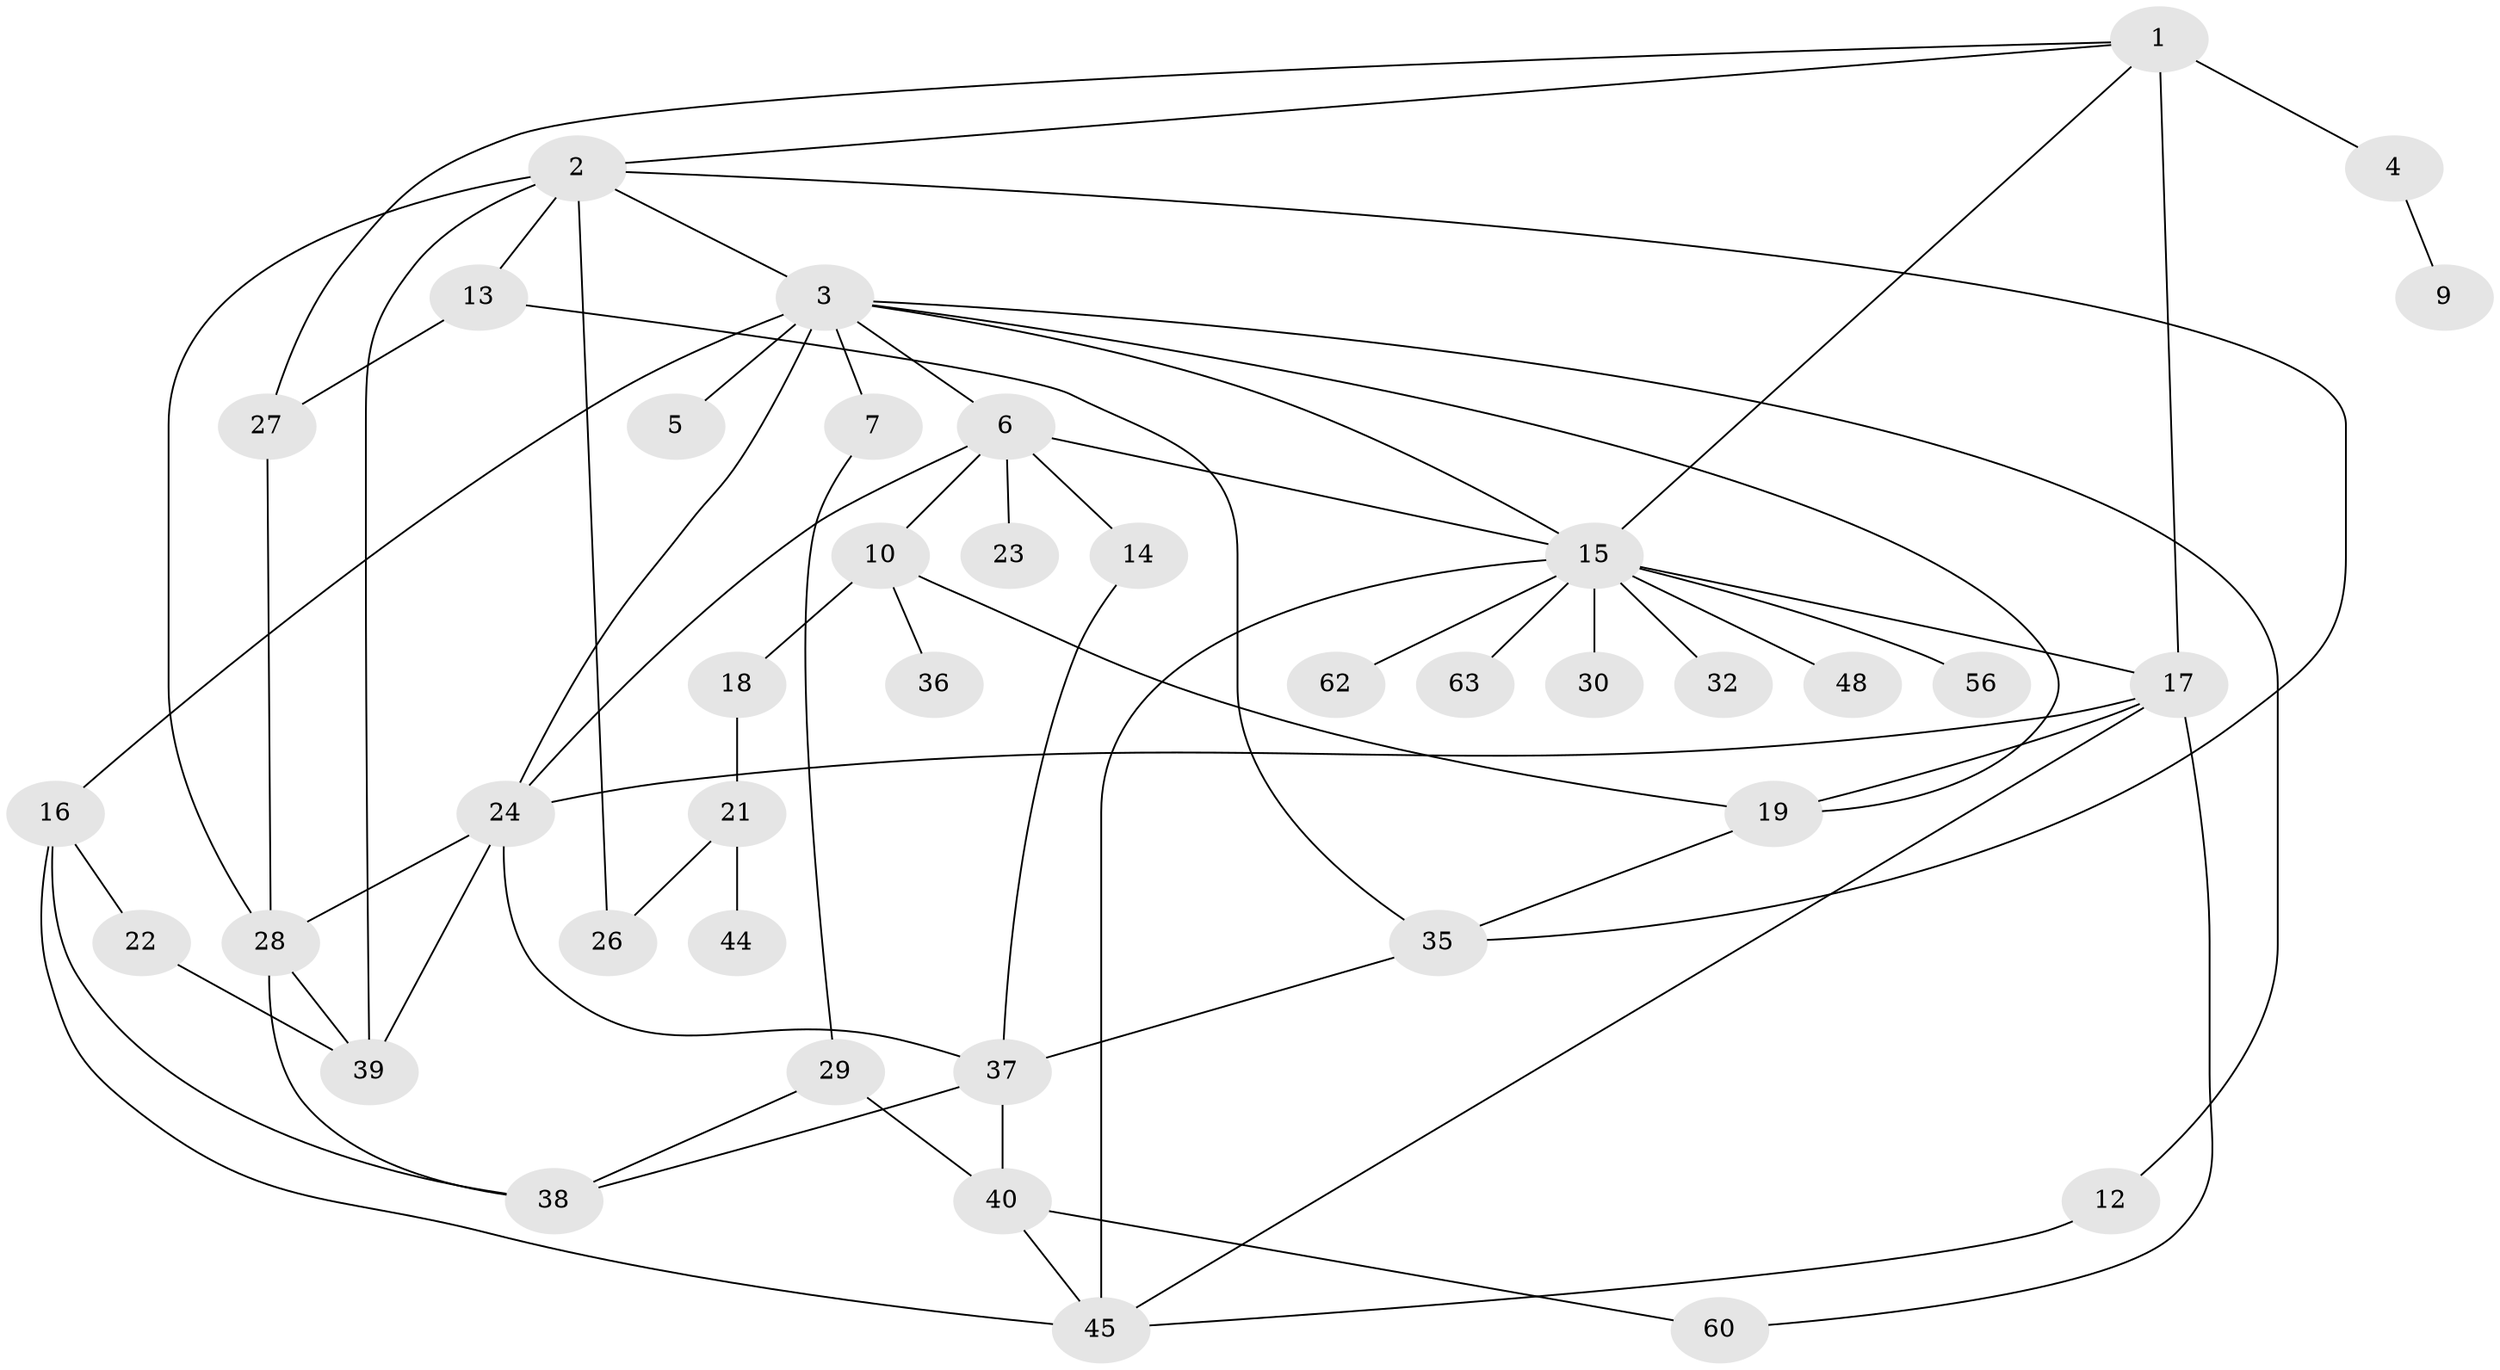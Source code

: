 // original degree distribution, {6: 0.047619047619047616, 9: 0.015873015873015872, 2: 0.25396825396825395, 4: 0.12698412698412698, 3: 0.2857142857142857, 1: 0.20634920634920634, 5: 0.047619047619047616, 7: 0.015873015873015872}
// Generated by graph-tools (version 1.1) at 2025/41/03/06/25 10:41:27]
// undirected, 40 vertices, 66 edges
graph export_dot {
graph [start="1"]
  node [color=gray90,style=filled];
  1 [super="+58"];
  2 [super="+8"];
  3 [super="+46"];
  4;
  5 [super="+41"];
  6 [super="+11"];
  7 [super="+20"];
  9;
  10 [super="+31"];
  12;
  13 [super="+52"];
  14;
  15 [super="+25"];
  16 [super="+33"];
  17 [super="+49"];
  18 [super="+54"];
  19 [super="+55"];
  21 [super="+57"];
  22;
  23;
  24 [super="+34"];
  26;
  27;
  28 [super="+53"];
  29;
  30;
  32 [super="+61"];
  35 [super="+59"];
  36;
  37 [super="+43"];
  38 [super="+47"];
  39 [super="+50"];
  40 [super="+42"];
  44;
  45 [super="+51"];
  48;
  56;
  60;
  62;
  63;
  1 -- 2;
  1 -- 4;
  1 -- 17;
  1 -- 27;
  1 -- 15;
  2 -- 3;
  2 -- 13;
  2 -- 39;
  2 -- 26;
  2 -- 28;
  2 -- 35;
  3 -- 5 [weight=2];
  3 -- 6;
  3 -- 7;
  3 -- 12;
  3 -- 15;
  3 -- 16;
  3 -- 24;
  3 -- 19;
  4 -- 9;
  6 -- 10;
  6 -- 15;
  6 -- 24;
  6 -- 23;
  6 -- 14;
  7 -- 29;
  10 -- 18;
  10 -- 36;
  10 -- 19;
  12 -- 45;
  13 -- 27;
  13 -- 35;
  14 -- 37;
  15 -- 30;
  15 -- 56;
  15 -- 62;
  15 -- 32;
  15 -- 48;
  15 -- 63;
  15 -- 45;
  15 -- 17;
  16 -- 22;
  16 -- 38;
  16 -- 45;
  17 -- 19;
  17 -- 24;
  17 -- 60;
  17 -- 45;
  18 -- 21;
  19 -- 35;
  21 -- 44;
  21 -- 26;
  22 -- 39;
  24 -- 28;
  24 -- 39;
  24 -- 37;
  27 -- 28;
  28 -- 39;
  28 -- 38;
  29 -- 40;
  29 -- 38;
  35 -- 37;
  37 -- 38;
  37 -- 40;
  40 -- 45;
  40 -- 60;
}
